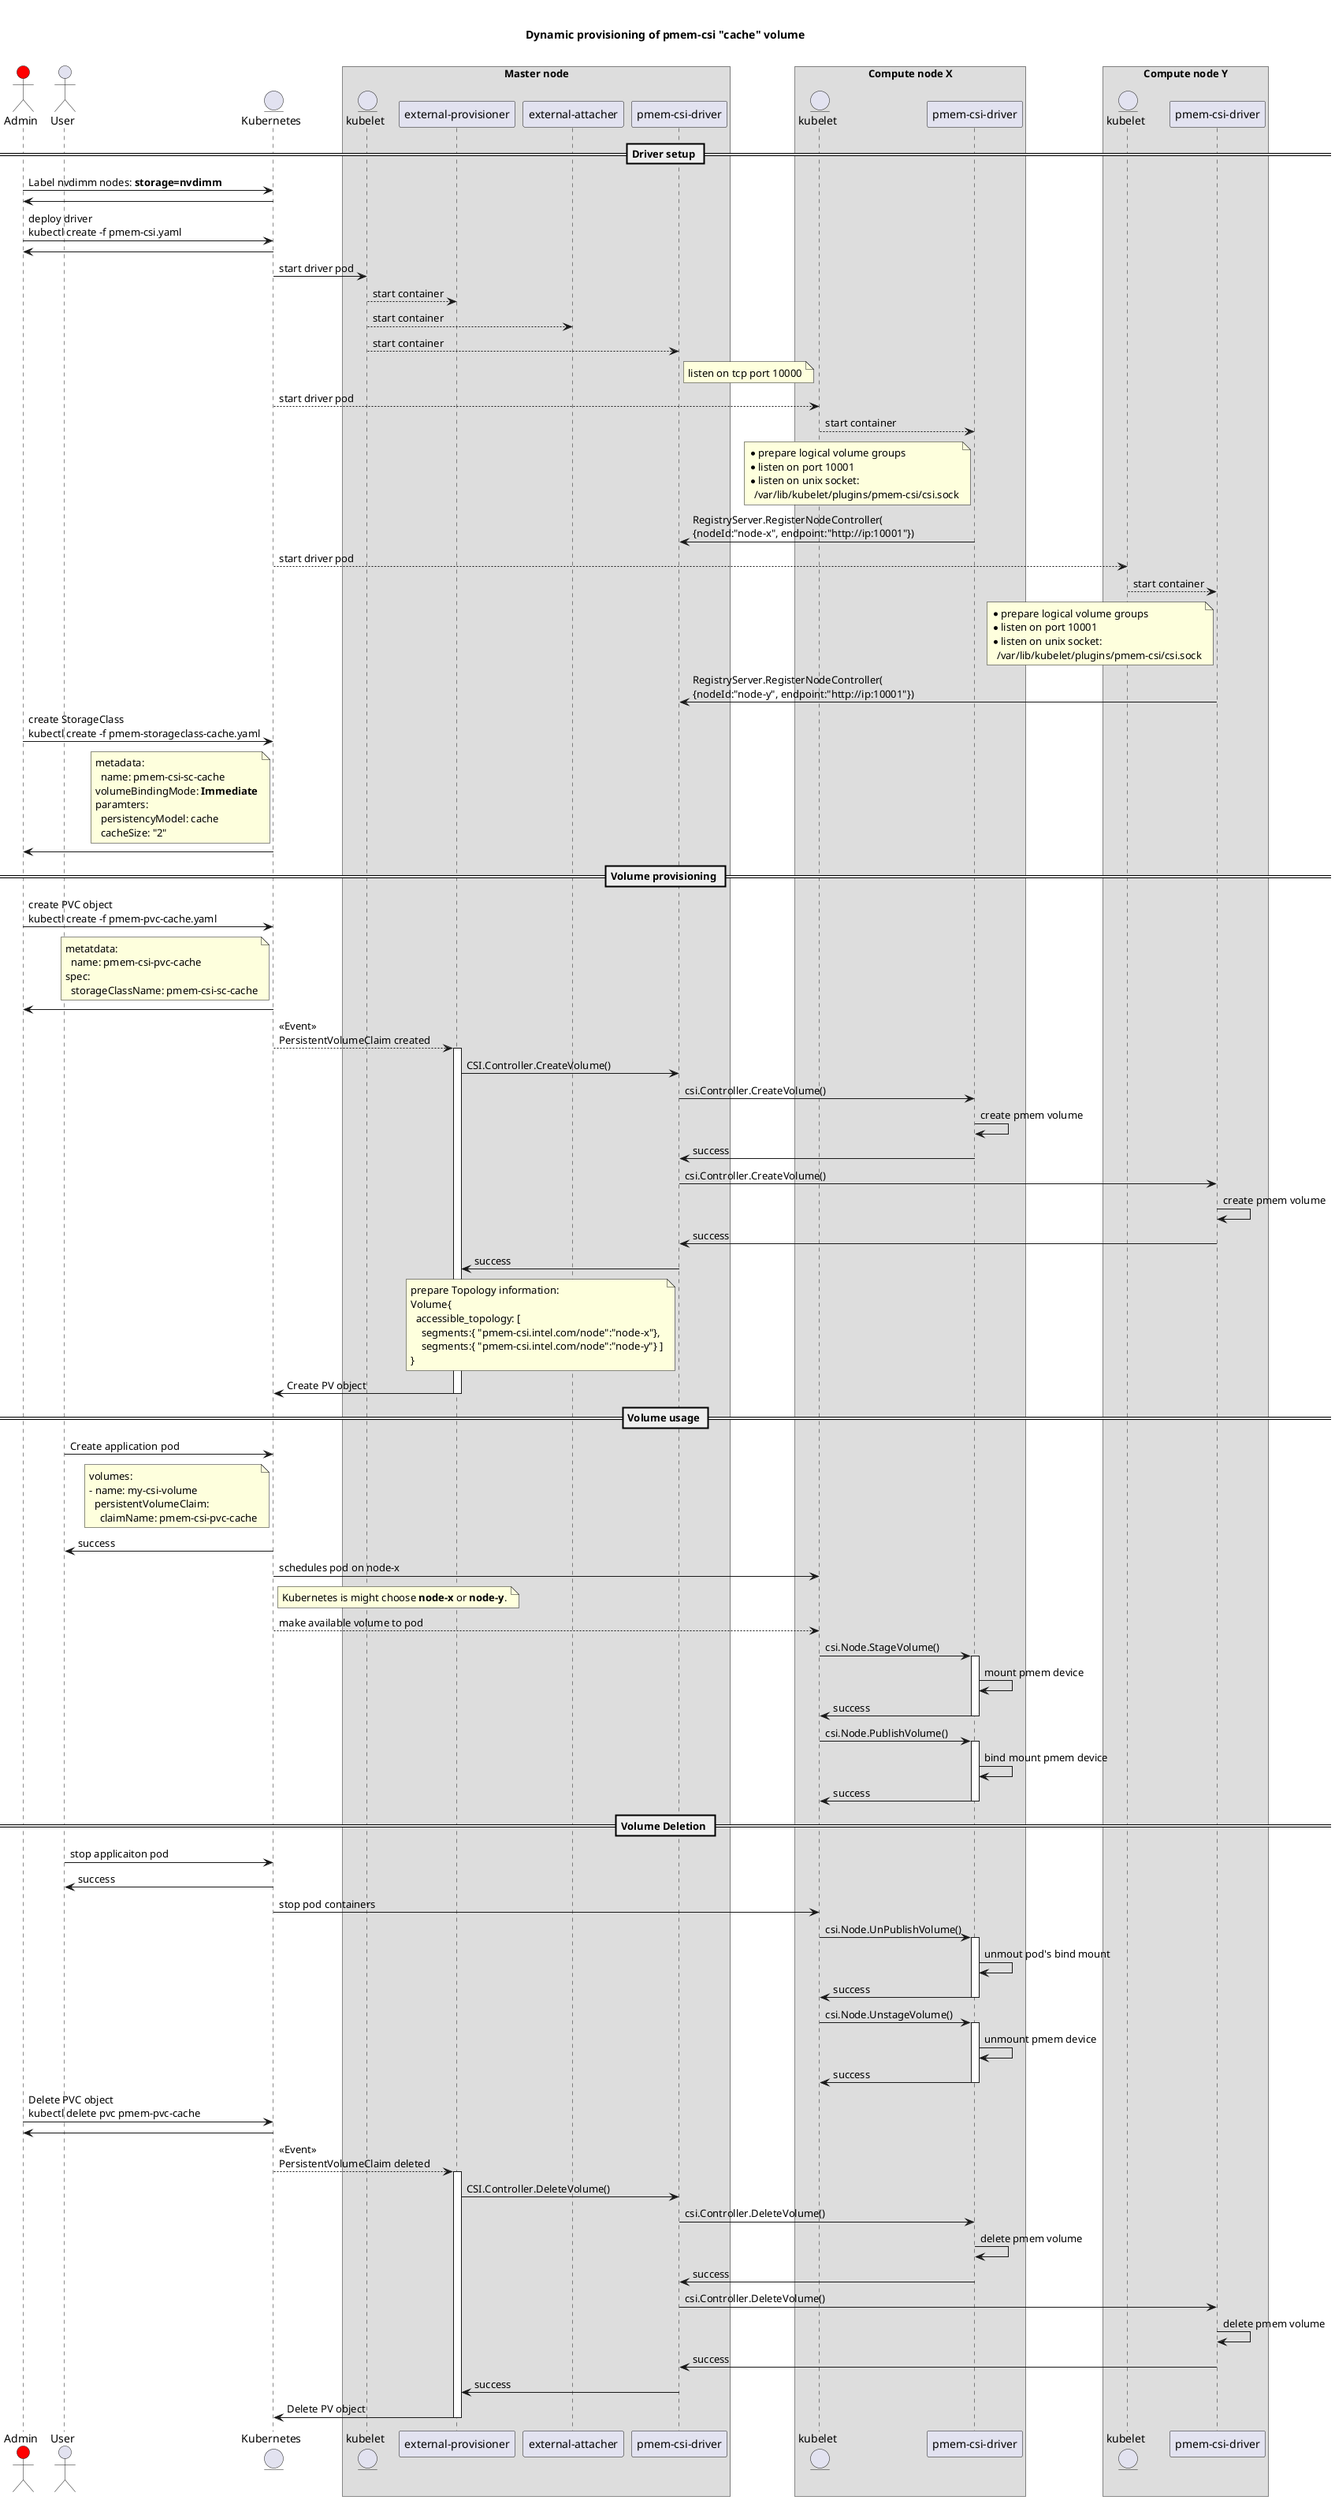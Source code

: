 @startuml "pmem-csi-cache-sequence-diagram"

title \nDynamic provisioning of pmem-csi "cache" volume\n

skinparam BoxPadding 40

actor Admin as admin #red
actor User as user
entity Kubernetes as k8s
box "Master node"
entity kubelet as masterkubelet
participant "external-provisioner" as provisioner
participant "external-attacher" as attacher
participant "pmem-csi-driver" as masterdriver
endbox

box "Compute node X"
entity kubelet as nodekubeletX
participant "pmem-csi-driver" as nodedriverX
endbox

box "Compute node Y"
entity kubelet as nodekubeletY
participant "pmem-csi-driver" as nodedriverY
endbox

== Driver setup ==
admin->k8s:Label nvdimm nodes: <b>storage=nvdimm</b>
k8s->admin

' deploy driver
admin->k8s:deploy driver\nkubectl create -f pmem-csi.yaml
k8s->admin
k8s->masterkubelet:start driver pod
masterkubelet-->provisioner:start container
masterkubelet-->attacher:start container
masterkubelet-->masterdriver:start container
note right of masterdriver
    listen on tcp port 10000
end note
k8s-->nodekubeletX:start driver pod
nodekubeletX-->nodedriverX:start container
note left of nodedriverX
    * prepare logical volume groups
    * listen on port 10001
    * listen on unix socket:
      /var/lib/kubelet/plugins/pmem-csi/csi.sock
end note
nodedriverX->masterdriver:RegistryServer.RegisterNodeController(\n{nodeId:"node-x", endpoint:"http://ip:10001"})

k8s-->nodekubeletY:start driver pod
nodekubeletY-->nodedriverY:start container
note left of nodedriverY
    * prepare logical volume groups
    * listen on port 10001
    * listen on unix socket:
      /var/lib/kubelet/plugins/pmem-csi/csi.sock
end note
nodedriverY->masterdriver:RegistryServer.RegisterNodeController(\n{nodeId:"node-y", endpoint:"http://ip:10001"})

' install a storage class
admin->k8s:create StorageClass\nkubectl create -f pmem-storageclass-cache.yaml
note left of k8s
  metadata:
    name: pmem-csi-sc-cache
  volumeBindingMode: <b>Immediate
  paramters:
    persistencyModel: cache
    cacheSize: "2"
end note
k8s->admin

' provision a cache volume
== Volume provisioning ==
admin->k8s:create PVC object\nkubectl create -f pmem-pvc-cache.yaml
note left of k8s
  metatdata:
    name: pmem-csi-pvc-cache
  spec:
    storageClassName: pmem-csi-sc-cache
end note
k8s->admin
k8s-->provisioner:<<Event>>\nPersistentVolumeClaim created
activate provisioner
provisioner->masterdriver:CSI.Controller.CreateVolume()
masterdriver->nodedriverX:csi.Controller.CreateVolume()
nodedriverX->nodedriverX:create pmem volume
nodedriverX->masterdriver:success
masterdriver->nodedriverY:csi.Controller.CreateVolume()
nodedriverY->nodedriverY:create pmem volume
nodedriverY->masterdriver:success
masterdriver->provisioner:success
note left of masterdriver
  prepare Topology information:
  Volume{
    accessible_topology: [
      segments:{ "pmem-csi.intel.com/node":"node-x"},
      segments:{ "pmem-csi.intel.com/node":"node-y"} ]
  }
end note
provisioner->k8s:Create PV object
deactivate provisioner

== Volume usage ==
' Start an application
user->k8s:Create application pod
note left of k8s
  volumes:
  - name: my-csi-volume
    persistentVolumeClaim:
      claimName: pmem-csi-pvc-cache
end note

k8s->user:success

k8s->nodekubeletX:schedules pod on node-x
note right of k8s
  Kubernetes is might choose <b>node-x</b> or <b>node-y</b>.
end note

k8s-->nodekubeletX:make available volume to pod
nodekubeletX->nodedriverX:csi.Node.StageVolume()
activate nodedriverX
nodedriverX->nodedriverX:mount pmem device
nodedriverX->nodekubeletX:success
deactivate nodedriverX

nodekubeletX->nodedriverX:csi.Node.PublishVolume()
activate nodedriverX
nodedriverX->nodedriverX:bind mount pmem device
nodedriverX->nodekubeletX:success
deactivate nodedriverX

' deprovision a cache volume
== Volume Deletion ==
' stop pod
user->k8s:stop applicaiton pod
k8s->user:success
k8s->nodekubeletX:stop pod containers

nodekubeletX->nodedriverX:csi.Node.UnPublishVolume()
activate nodedriverX
nodedriverX->nodedriverX:unmout pod's bind mount
nodedriverX->nodekubeletX:success
deactivate nodedriverX

nodekubeletX->nodedriverX:csi.Node.UnstageVolume()
activate nodedriverX
nodedriverX->nodedriverX:unmount pmem device
nodedriverX->nodekubeletX:success
deactivate nodedriverX

'''''''''''''''''''''''''''
admin->k8s:Delete PVC object\nkubectl delete pvc pmem-pvc-cache
k8s->admin
k8s-->provisioner:<<Event>>\nPersistentVolumeClaim deleted
activate provisioner
provisioner->masterdriver:CSI.Controller.DeleteVolume()
masterdriver->nodedriverX:csi.Controller.DeleteVolume()
nodedriverX->nodedriverX:delete pmem volume
nodedriverX->masterdriver:success
masterdriver->nodedriverY:csi.Controller.DeleteVolume()
nodedriverY->nodedriverY:delete pmem volume
nodedriverY->masterdriver:success
masterdriver->provisioner:success
provisioner->k8s:Delete PV object
deactivate provisioner


@enduml
